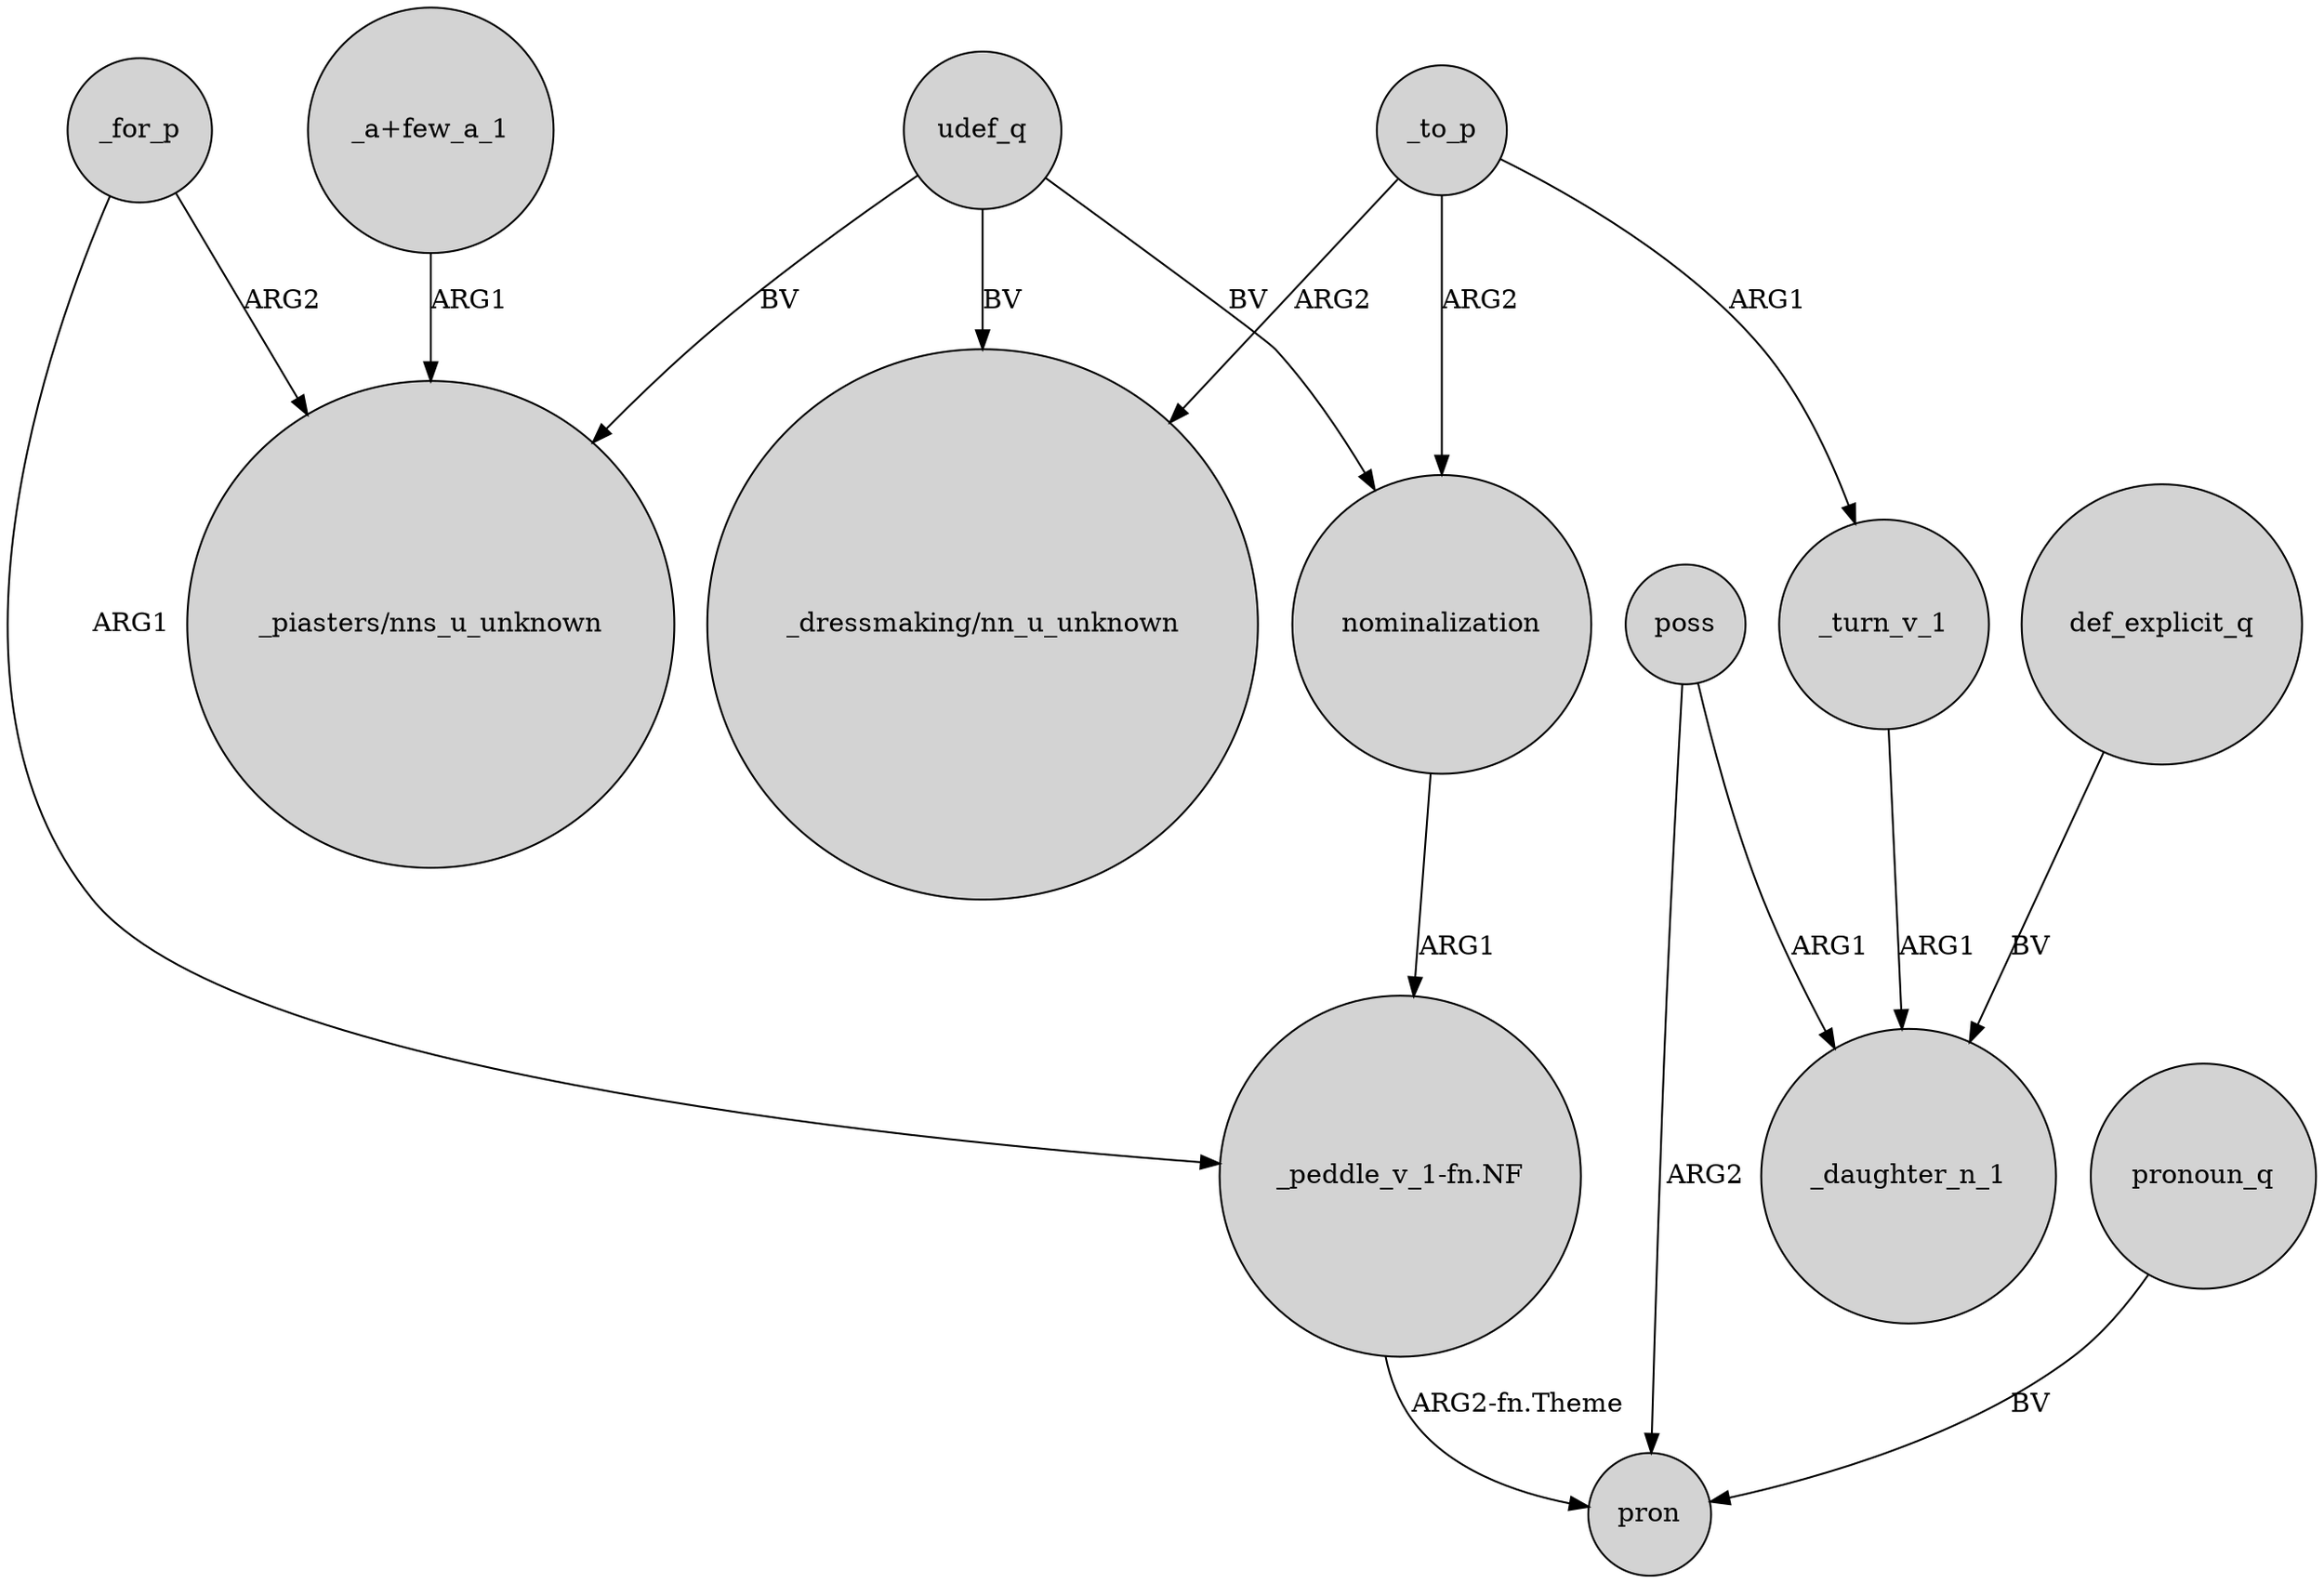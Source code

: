 digraph {
	node [shape=circle style=filled]
	"_a+few_a_1" -> "_piasters/nns_u_unknown" [label=ARG1]
	_to_p -> _turn_v_1 [label=ARG1]
	_to_p -> "_dressmaking/nn_u_unknown" [label=ARG2]
	_for_p -> "_peddle_v_1-fn.NF" [label=ARG1]
	_to_p -> nominalization [label=ARG2]
	poss -> pron [label=ARG2]
	nominalization -> "_peddle_v_1-fn.NF" [label=ARG1]
	udef_q -> "_piasters/nns_u_unknown" [label=BV]
	"_peddle_v_1-fn.NF" -> pron [label="ARG2-fn.Theme"]
	def_explicit_q -> _daughter_n_1 [label=BV]
	_for_p -> "_piasters/nns_u_unknown" [label=ARG2]
	_turn_v_1 -> _daughter_n_1 [label=ARG1]
	udef_q -> nominalization [label=BV]
	udef_q -> "_dressmaking/nn_u_unknown" [label=BV]
	poss -> _daughter_n_1 [label=ARG1]
	pronoun_q -> pron [label=BV]
}
